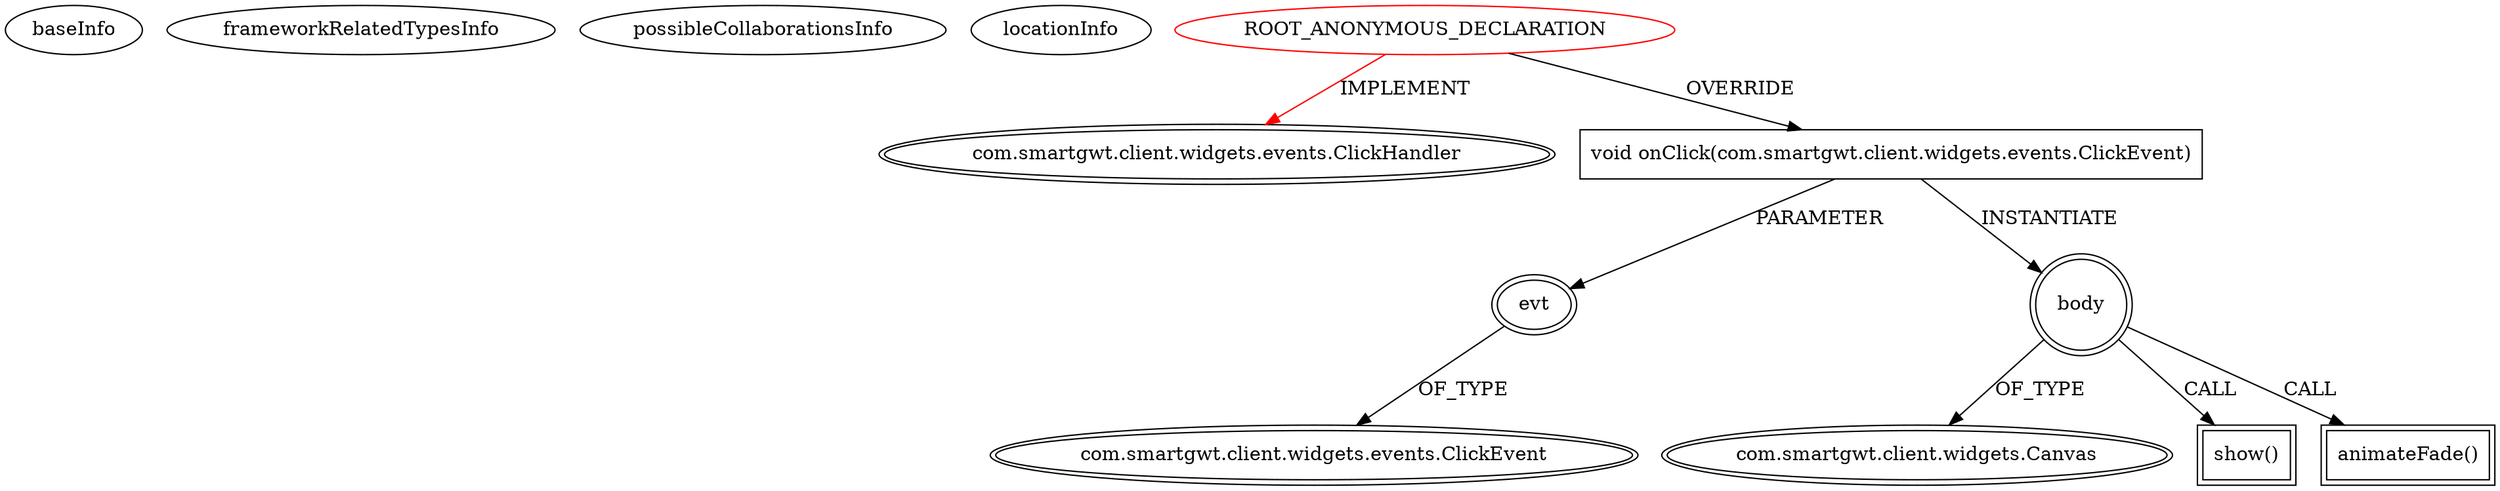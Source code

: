 digraph {
baseInfo[graphId=355,category="extension_graph",isAnonymous=true,possibleRelation=false]
frameworkRelatedTypesInfo[0="com.smartgwt.client.widgets.events.ClickHandler"]
possibleCollaborationsInfo[]
locationInfo[projectName="Namrack-TeachToLearn",filePath="/Namrack-TeachToLearn/TeachToLearn-master/TeachToLearn/src/ttl/client/layout/MainLayout.java",contextSignature="void createMiddleBar()",graphId="355"]
0[label="ROOT_ANONYMOUS_DECLARATION",vertexType="ROOT_ANONYMOUS_DECLARATION",isFrameworkType=false,color=red]
1[label="com.smartgwt.client.widgets.events.ClickHandler",vertexType="FRAMEWORK_INTERFACE_TYPE",isFrameworkType=true,peripheries=2]
5[label="void onClick(com.smartgwt.client.widgets.events.ClickEvent)",vertexType="OVERRIDING_METHOD_DECLARATION",isFrameworkType=false,shape=box]
6[label="evt",vertexType="PARAMETER_DECLARATION",isFrameworkType=true,peripheries=2]
7[label="com.smartgwt.client.widgets.events.ClickEvent",vertexType="FRAMEWORK_CLASS_TYPE",isFrameworkType=true,peripheries=2]
8[label="body",vertexType="VARIABLE_EXPRESION",isFrameworkType=true,peripheries=2,shape=circle]
10[label="com.smartgwt.client.widgets.Canvas",vertexType="FRAMEWORK_CLASS_TYPE",isFrameworkType=true,peripheries=2]
9[label="show()",vertexType="INSIDE_CALL",isFrameworkType=true,peripheries=2,shape=box]
12[label="animateFade()",vertexType="INSIDE_CALL",isFrameworkType=true,peripheries=2,shape=box]
0->1[label="IMPLEMENT",color=red]
0->5[label="OVERRIDE"]
6->7[label="OF_TYPE"]
5->6[label="PARAMETER"]
5->8[label="INSTANTIATE"]
8->10[label="OF_TYPE"]
8->9[label="CALL"]
8->12[label="CALL"]
}
